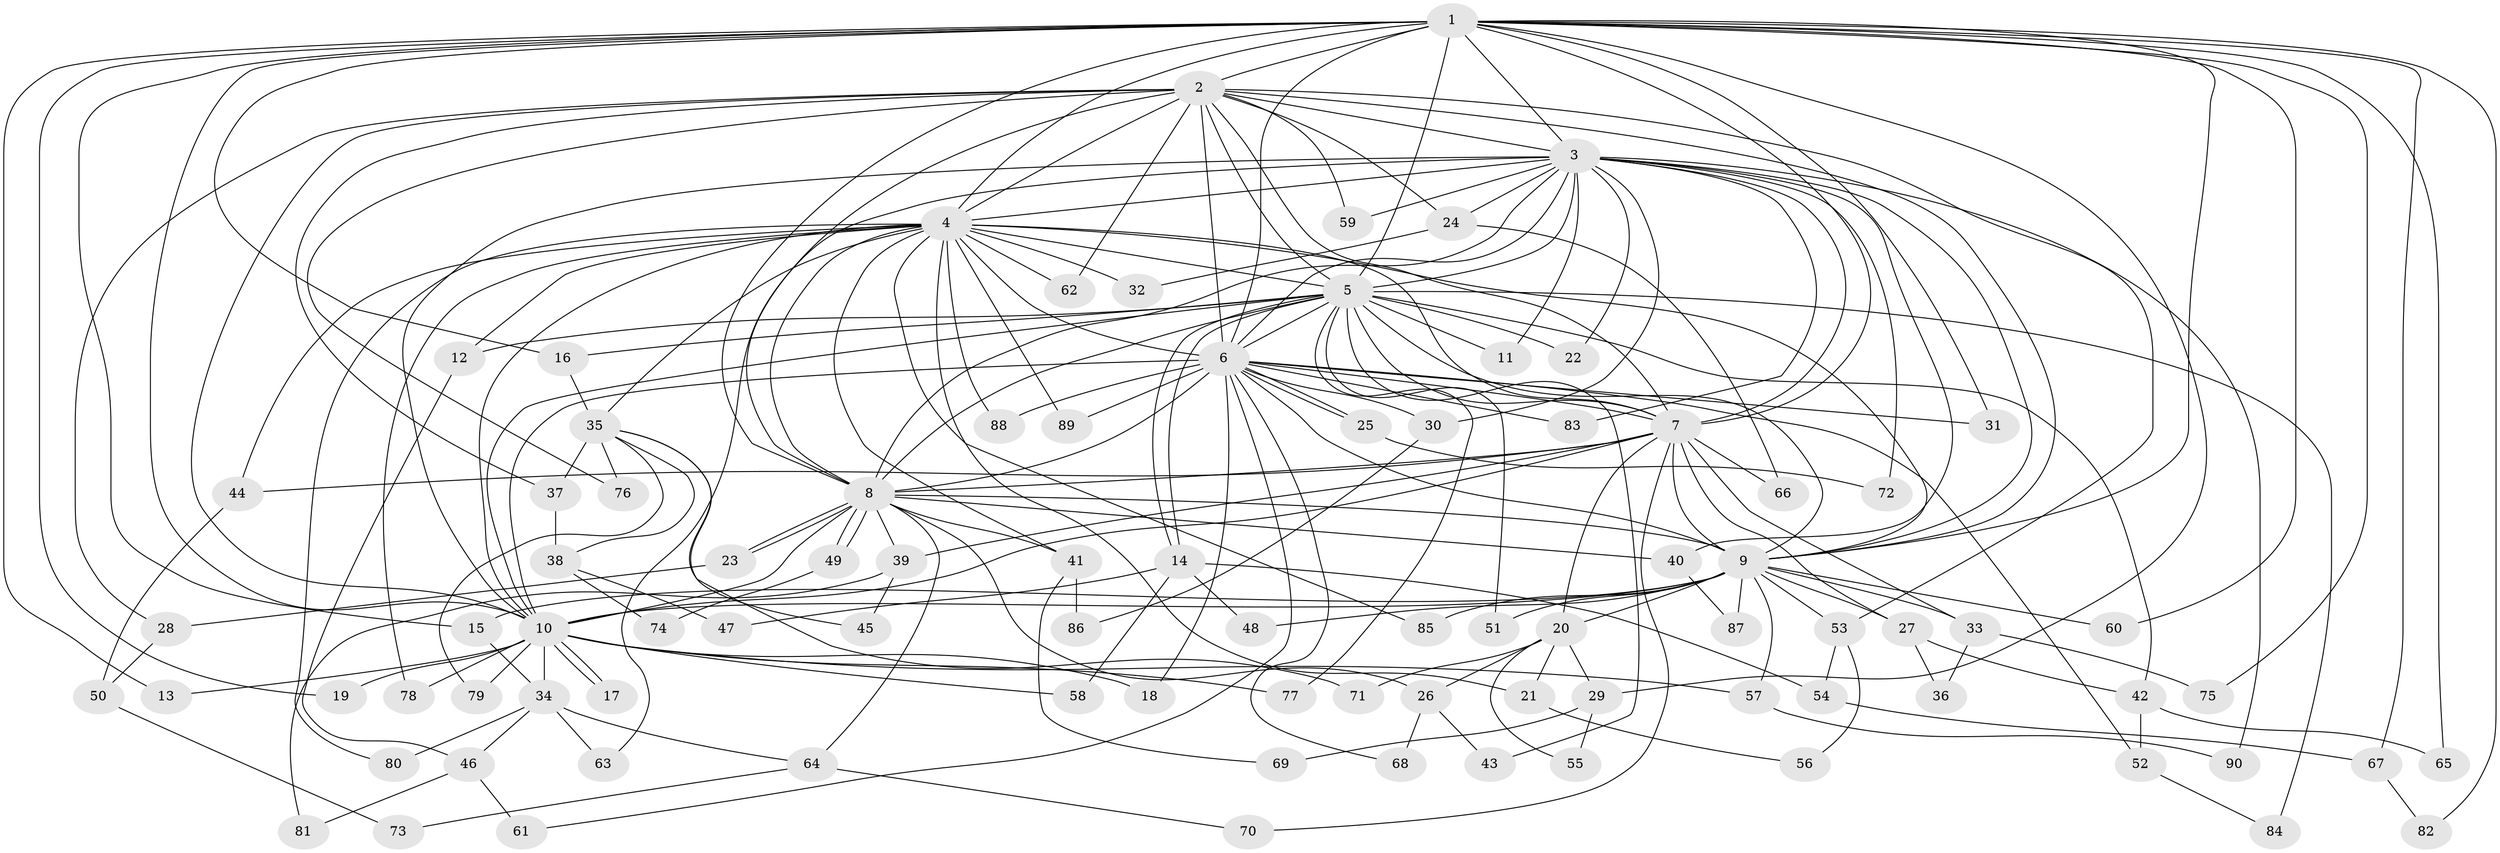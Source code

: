 // Generated by graph-tools (version 1.1) at 2025/46/03/09/25 04:46:20]
// undirected, 90 vertices, 205 edges
graph export_dot {
graph [start="1"]
  node [color=gray90,style=filled];
  1;
  2;
  3;
  4;
  5;
  6;
  7;
  8;
  9;
  10;
  11;
  12;
  13;
  14;
  15;
  16;
  17;
  18;
  19;
  20;
  21;
  22;
  23;
  24;
  25;
  26;
  27;
  28;
  29;
  30;
  31;
  32;
  33;
  34;
  35;
  36;
  37;
  38;
  39;
  40;
  41;
  42;
  43;
  44;
  45;
  46;
  47;
  48;
  49;
  50;
  51;
  52;
  53;
  54;
  55;
  56;
  57;
  58;
  59;
  60;
  61;
  62;
  63;
  64;
  65;
  66;
  67;
  68;
  69;
  70;
  71;
  72;
  73;
  74;
  75;
  76;
  77;
  78;
  79;
  80;
  81;
  82;
  83;
  84;
  85;
  86;
  87;
  88;
  89;
  90;
  1 -- 2;
  1 -- 3;
  1 -- 4;
  1 -- 5;
  1 -- 6;
  1 -- 7;
  1 -- 8;
  1 -- 9;
  1 -- 10;
  1 -- 13;
  1 -- 15;
  1 -- 16;
  1 -- 19;
  1 -- 29;
  1 -- 31;
  1 -- 60;
  1 -- 65;
  1 -- 67;
  1 -- 75;
  1 -- 82;
  2 -- 3;
  2 -- 4;
  2 -- 5;
  2 -- 6;
  2 -- 7;
  2 -- 8;
  2 -- 9;
  2 -- 10;
  2 -- 24;
  2 -- 28;
  2 -- 37;
  2 -- 53;
  2 -- 59;
  2 -- 62;
  2 -- 76;
  3 -- 4;
  3 -- 5;
  3 -- 6;
  3 -- 7;
  3 -- 8;
  3 -- 9;
  3 -- 10;
  3 -- 11;
  3 -- 22;
  3 -- 24;
  3 -- 30;
  3 -- 40;
  3 -- 59;
  3 -- 63;
  3 -- 72;
  3 -- 83;
  3 -- 90;
  4 -- 5;
  4 -- 6;
  4 -- 7;
  4 -- 8;
  4 -- 9;
  4 -- 10;
  4 -- 12;
  4 -- 21;
  4 -- 32;
  4 -- 35;
  4 -- 41;
  4 -- 44;
  4 -- 62;
  4 -- 78;
  4 -- 80;
  4 -- 85;
  4 -- 88;
  4 -- 89;
  5 -- 6;
  5 -- 7;
  5 -- 8;
  5 -- 9;
  5 -- 10;
  5 -- 11;
  5 -- 12;
  5 -- 14;
  5 -- 14;
  5 -- 16;
  5 -- 22;
  5 -- 42;
  5 -- 43;
  5 -- 51;
  5 -- 77;
  5 -- 84;
  6 -- 7;
  6 -- 8;
  6 -- 9;
  6 -- 10;
  6 -- 18;
  6 -- 25;
  6 -- 25;
  6 -- 30;
  6 -- 31;
  6 -- 52;
  6 -- 61;
  6 -- 68;
  6 -- 83;
  6 -- 88;
  6 -- 89;
  7 -- 8;
  7 -- 9;
  7 -- 10;
  7 -- 20;
  7 -- 27;
  7 -- 33;
  7 -- 39;
  7 -- 44;
  7 -- 66;
  7 -- 70;
  8 -- 9;
  8 -- 10;
  8 -- 23;
  8 -- 23;
  8 -- 26;
  8 -- 39;
  8 -- 40;
  8 -- 41;
  8 -- 49;
  8 -- 49;
  8 -- 64;
  9 -- 10;
  9 -- 15;
  9 -- 20;
  9 -- 27;
  9 -- 33;
  9 -- 48;
  9 -- 51;
  9 -- 53;
  9 -- 57;
  9 -- 60;
  9 -- 85;
  9 -- 87;
  10 -- 13;
  10 -- 17;
  10 -- 17;
  10 -- 18;
  10 -- 19;
  10 -- 34;
  10 -- 57;
  10 -- 58;
  10 -- 77;
  10 -- 78;
  10 -- 79;
  12 -- 46;
  14 -- 47;
  14 -- 48;
  14 -- 54;
  14 -- 58;
  15 -- 34;
  16 -- 35;
  20 -- 21;
  20 -- 26;
  20 -- 29;
  20 -- 55;
  20 -- 71;
  21 -- 56;
  23 -- 28;
  24 -- 32;
  24 -- 66;
  25 -- 72;
  26 -- 43;
  26 -- 68;
  27 -- 36;
  27 -- 42;
  28 -- 50;
  29 -- 55;
  29 -- 69;
  30 -- 86;
  33 -- 36;
  33 -- 75;
  34 -- 46;
  34 -- 63;
  34 -- 64;
  34 -- 80;
  35 -- 37;
  35 -- 38;
  35 -- 45;
  35 -- 71;
  35 -- 76;
  35 -- 79;
  37 -- 38;
  38 -- 47;
  38 -- 74;
  39 -- 45;
  39 -- 81;
  40 -- 87;
  41 -- 69;
  41 -- 86;
  42 -- 52;
  42 -- 65;
  44 -- 50;
  46 -- 61;
  46 -- 81;
  49 -- 74;
  50 -- 73;
  52 -- 84;
  53 -- 54;
  53 -- 56;
  54 -- 67;
  57 -- 90;
  64 -- 70;
  64 -- 73;
  67 -- 82;
}
